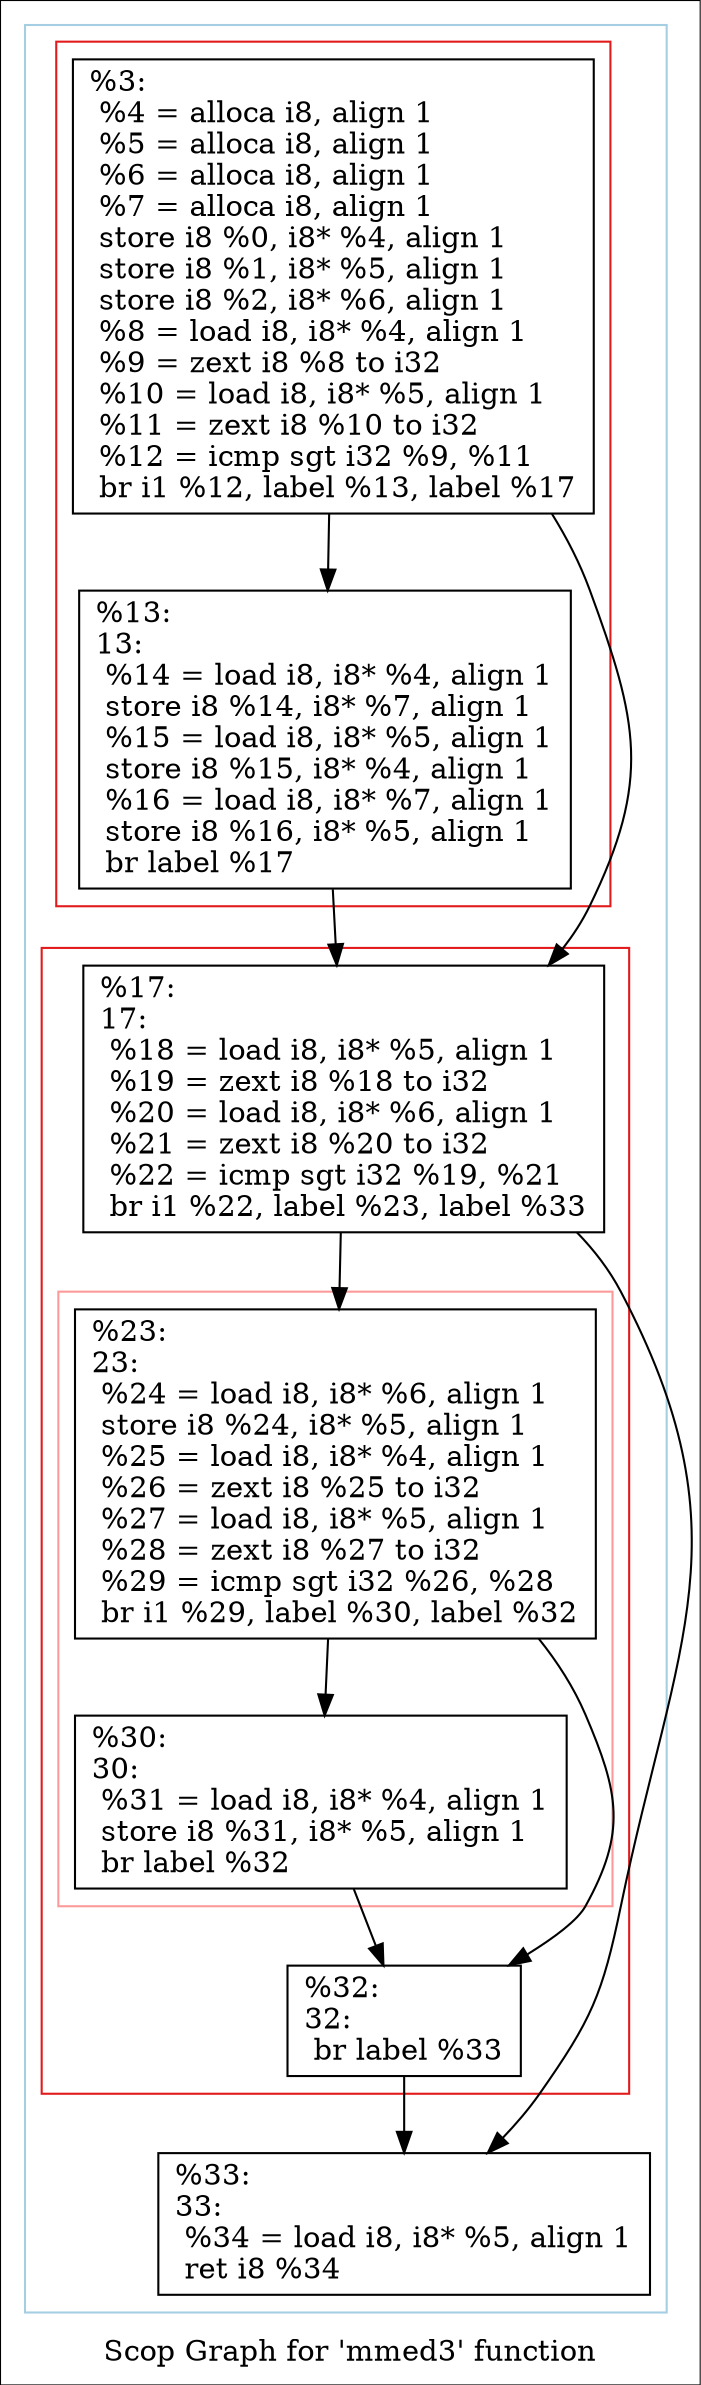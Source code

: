 digraph "Scop Graph for 'mmed3' function" {
	label="Scop Graph for 'mmed3' function";

	Node0x27ff390 [shape=record,label="{%3:\l  %4 = alloca i8, align 1\l  %5 = alloca i8, align 1\l  %6 = alloca i8, align 1\l  %7 = alloca i8, align 1\l  store i8 %0, i8* %4, align 1\l  store i8 %1, i8* %5, align 1\l  store i8 %2, i8* %6, align 1\l  %8 = load i8, i8* %4, align 1\l  %9 = zext i8 %8 to i32\l  %10 = load i8, i8* %5, align 1\l  %11 = zext i8 %10 to i32\l  %12 = icmp sgt i32 %9, %11\l  br i1 %12, label %13, label %17\l}"];
	Node0x27ff390 -> Node0x28424e0;
	Node0x27ff390 -> Node0x27346d0;
	Node0x28424e0 [shape=record,label="{%13:\l13:                                               \l  %14 = load i8, i8* %4, align 1\l  store i8 %14, i8* %7, align 1\l  %15 = load i8, i8* %5, align 1\l  store i8 %15, i8* %4, align 1\l  %16 = load i8, i8* %7, align 1\l  store i8 %16, i8* %5, align 1\l  br label %17\l}"];
	Node0x28424e0 -> Node0x27346d0;
	Node0x27346d0 [shape=record,label="{%17:\l17:                                               \l  %18 = load i8, i8* %5, align 1\l  %19 = zext i8 %18 to i32\l  %20 = load i8, i8* %6, align 1\l  %21 = zext i8 %20 to i32\l  %22 = icmp sgt i32 %19, %21\l  br i1 %22, label %23, label %33\l}"];
	Node0x27346d0 -> Node0x2825340;
	Node0x27346d0 -> Node0x25d6b30;
	Node0x2825340 [shape=record,label="{%23:\l23:                                               \l  %24 = load i8, i8* %6, align 1\l  store i8 %24, i8* %5, align 1\l  %25 = load i8, i8* %4, align 1\l  %26 = zext i8 %25 to i32\l  %27 = load i8, i8* %5, align 1\l  %28 = zext i8 %27 to i32\l  %29 = icmp sgt i32 %26, %28\l  br i1 %29, label %30, label %32\l}"];
	Node0x2825340 -> Node0x25f0a20;
	Node0x2825340 -> Node0x28cc230;
	Node0x25f0a20 [shape=record,label="{%30:\l30:                                               \l  %31 = load i8, i8* %4, align 1\l  store i8 %31, i8* %5, align 1\l  br label %32\l}"];
	Node0x25f0a20 -> Node0x28cc230;
	Node0x28cc230 [shape=record,label="{%32:\l32:                                               \l  br label %33\l}"];
	Node0x28cc230 -> Node0x25d6b30;
	Node0x25d6b30 [shape=record,label="{%33:\l33:                                               \l  %34 = load i8, i8* %5, align 1\l  ret i8 %34\l}"];
	colorscheme = "paired12"
        subgraph cluster_0x2941dd0 {
          label = "";
          style = solid;
          color = 1
          subgraph cluster_0x2941c60 {
            label = "";
            style = solid;
            color = 6
            Node0x27ff390;
            Node0x28424e0;
          }
          subgraph cluster_0x292a4f0 {
            label = "";
            style = solid;
            color = 6
            subgraph cluster_0x292a670 {
              label = "";
              style = solid;
              color = 5
              Node0x2825340;
              Node0x25f0a20;
            }
            Node0x27346d0;
            Node0x28cc230;
          }
          Node0x25d6b30;
        }
}
